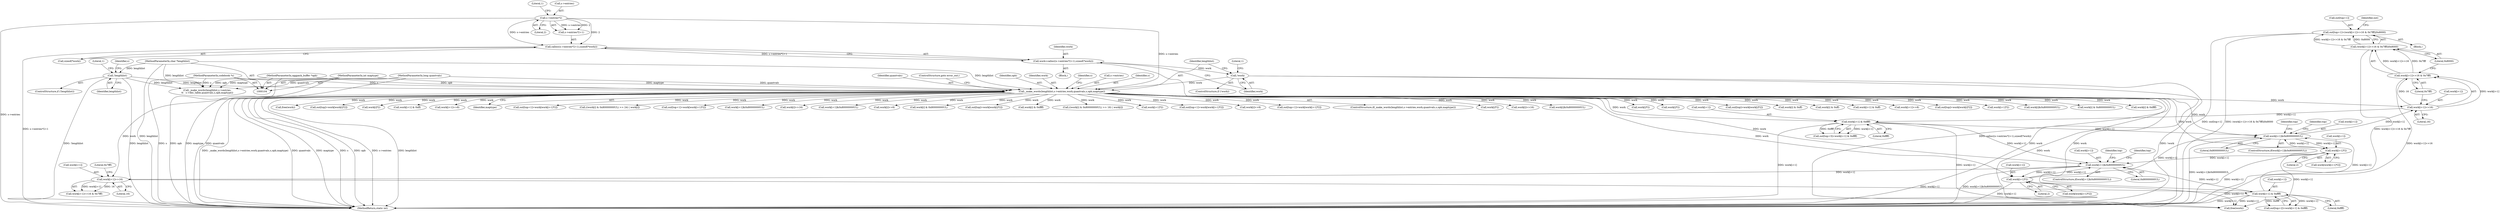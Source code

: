 digraph "1_Android_eeb4e45d5683f88488c083ecf142dc89bc3f0b47@array" {
"1000680" [label="(Call,out[top+1]=(work[i+1]>>16 & 0x7fff)|0x8000)"];
"1000686" [label="(Call,(work[i+1]>>16 & 0x7fff)|0x8000)"];
"1000687" [label="(Call,work[i+1]>>16 & 0x7fff)"];
"1000688" [label="(Call,work[i+1]>>16)"];
"1000656" [label="(Call,work[i+1]&0x80000000UL)"];
"1000747" [label="(Call,work[i+1]*2)"];
"1000210" [label="(Call,_make_words(lengthlist,s->entries,work,quantvals,s,opb,maptype))"];
"1000114" [label="(Call,!lengthlist)"];
"1000106" [label="(MethodParameterIn,char *lengthlist)"];
"1000195" [label="(Call,s->entries*2)"];
"1000205" [label="(Call,!work)"];
"1000191" [label="(Call,work=calloc((s->entries*2+1),sizeof(*work)))"];
"1000193" [label="(Call,calloc((s->entries*2+1),sizeof(*work)))"];
"1000107" [label="(MethodParameterIn,long quantvals)"];
"1000105" [label="(MethodParameterIn,codebook *s)"];
"1000108" [label="(MethodParameterIn,oggpack_buffer *opb)"];
"1000109" [label="(MethodParameterIn,int maptype)"];
"1000714" [label="(Call,work[i+1] & 0xffff)"];
"1000813" [label="(Call,work[i+1] & 0xffff)"];
"1000798" [label="(Call,work[i+1]>>16)"];
"1000768" [label="(Call,work[i+1]&0x80000000UL)"];
"1000844" [label="(Call,work[i+1]*2)"];
"1000224" [label="(Identifier,s)"];
"1000204" [label="(ControlStructure,if (!work))"];
"1000748" [label="(Call,work[i+1])"];
"1000438" [label="(Call,work[i]>>8)"];
"1000694" [label="(Literal,16)"];
"1000359" [label="(Call,work[i] & 0x80000000UL)"];
"1000544" [label="(Call,out[top]=work[work[i]*2])"];
"1000745" [label="(Call,work[work[i+1]*2])"];
"1000768" [label="(Call,work[i+1]&0x80000000UL)"];
"1000663" [label="(Block,)"];
"1000760" [label="(Call,work[i] & 0xffff)"];
"1000357" [label="(Call,((work[i] & 0x80000000UL) >> 16) | work[i])"];
"1000804" [label="(Literal,16)"];
"1000609" [label="(Call,work[i+1]*2)"];
"1000689" [label="(Call,work[i+1])"];
"1000805" [label="(Literal,0x7fff)"];
"1000739" [label="(Call,out[top+1]=work[work[i+1]*2])"];
"1000201" [label="(Call,sizeof(*work))"];
"1000747" [label="(Call,work[i+1]*2)"];
"1000497" [label="(Call,work[i]>>8)"];
"1000109" [label="(MethodParameterIn,int maptype)"];
"1000836" [label="(Call,out[top+1]=work[work[i+1]*2])"];
"1000199" [label="(Literal,2)"];
"1000819" [label="(Literal,0xffff)"];
"1000813" [label="(Call,work[i+1] & 0xffff)"];
"1000662" [label="(Literal,0x80000000UL)"];
"1000209" [label="(ControlStructure,if(_make_words(lengthlist,s->entries,work,quantvals,s,opb,maptype)))"];
"1000799" [label="(Call,work[i+1])"];
"1000596" [label="(Call,work[i]*2)"];
"1000732" [label="(Call,work[i]>>16)"];
"1000681" [label="(Call,out[top+1])"];
"1000194" [label="(Call,s->entries*2+1)"];
"1000649" [label="(Call,work[i]&0x80000000UL)"];
"1000769" [label="(Call,work[i+1])"];
"1000850" [label="(Literal,2)"];
"1000115" [label="(Identifier,lengthlist)"];
"1000212" [label="(Call,s->entries)"];
"1000191" [label="(Call,work=calloc((s->entries*2+1),sizeof(*work)))"];
"1000699" [label="(Identifier,out)"];
"1000105" [label="(MethodParameterIn,codebook *s)"];
"1000217" [label="(Identifier,s)"];
"1000550" [label="(Call,work[i]*2)"];
"1000715" [label="(Call,work[i+1])"];
"1000117" [label="(Literal,1)"];
"1000107" [label="(MethodParameterIn,long quantvals)"];
"1000831" [label="(Call,work[i]*2)"];
"1000774" [label="(Literal,0x80000000UL)"];
"1000656" [label="(Call,work[i+1]&0x80000000UL)"];
"1000216" [label="(Identifier,quantvals)"];
"1000779" [label="(Call,out[top]=work[work[i]*2])"];
"1000865" [label="(MethodReturn,static int)"];
"1000655" [label="(ControlStructure,if(work[i+1]&0x80000000UL))"];
"1000114" [label="(Call,!lengthlist)"];
"1000856" [label="(Call,free(work))"];
"1000777" [label="(Identifier,top)"];
"1000823" [label="(Identifier,top)"];
"1000200" [label="(Literal,1)"];
"1000525" [label="(Call,work[i] & 0xff)"];
"1000195" [label="(Call,s->entries*2)"];
"1000695" [label="(Literal,0x7fff)"];
"1000110" [label="(Block,)"];
"1000211" [label="(Identifier,lengthlist)"];
"1000814" [label="(Call,work[i+1])"];
"1000844" [label="(Call,work[i+1]*2)"];
"1000108" [label="(MethodParameterIn,oggpack_buffer *opb)"];
"1000687" [label="(Call,work[i+1]>>16 & 0x7fff)"];
"1000468" [label="(Call,work[i] & 0xff)"];
"1000121" [label="(Identifier,s)"];
"1000196" [label="(Call,s->entries)"];
"1000479" [label="(Call,work[i+1] & 0xff)"];
"1000149" [label="(Call,_make_words(lengthlist,s->entries,\n\t\t   s->dec_table,quantvals,s,opb,maptype))"];
"1000665" [label="(Identifier,top)"];
"1000767" [label="(ControlStructure,if(work[i+1]&0x80000000UL))"];
"1000563" [label="(Call,work[i+1]>>8)"];
"1000842" [label="(Call,work[work[i+1]*2])"];
"1000193" [label="(Call,calloc((s->entries*2+1),sizeof(*work)))"];
"1000590" [label="(Call,out[top]=work[work[i]*2])"];
"1000798" [label="(Call,work[i+1]>>16)"];
"1000512" [label="(Call,work[i+1]*2)"];
"1000414" [label="(Call,work[i]&0x80000000UL)"];
"1000753" [label="(Literal,2)"];
"1000192" [label="(Identifier,work)"];
"1000696" [label="(Literal,0x8000)"];
"1000321" [label="(Call,work[i] & 0x80000000UL)"];
"1000703" [label="(Call,work[i] & 0xffff)"];
"1000220" [label="(ControlStructure,goto error_out;)"];
"1000218" [label="(Identifier,opb)"];
"1000210" [label="(Call,_make_words(lengthlist,s->entries,work,quantvals,s,opb,maptype))"];
"1000724" [label="(Identifier,top)"];
"1000861" [label="(Call,free(work))"];
"1000714" [label="(Call,work[i+1] & 0xffff)"];
"1000807" [label="(Call,out[top+2]=work[i+1] & 0xffff)"];
"1000825" [label="(Call,out[top]=work[work[i]*2])"];
"1000785" [label="(Call,work[i]*2)"];
"1000708" [label="(Call,out[top+3]=work[i+1] & 0xffff)"];
"1000578" [label="(Call,work[i+1] & 0xff)"];
"1000686" [label="(Call,(work[i+1]>>16 & 0x7fff)|0x8000)"];
"1000453" [label="(Call,work[i+1]>>8)"];
"1000219" [label="(Identifier,maptype)"];
"1000205" [label="(Call,!work)"];
"1000601" [label="(Call,out[top+1]=work[work[i+1]*2])"];
"1000680" [label="(Call,out[top+1]=(work[i+1]>>16 & 0x7fff)|0x8000)"];
"1000845" [label="(Call,work[i+1])"];
"1000106" [label="(MethodParameterIn,char *lengthlist)"];
"1000215" [label="(Identifier,work)"];
"1000206" [label="(Identifier,work)"];
"1000319" [label="(Call,((work[i] & 0x80000000UL) >> 24) | work[i])"];
"1000113" [label="(ControlStructure,if (!lengthlist))"];
"1000504" [label="(Call,out[top+1]=work[work[i+1]*2])"];
"1000421" [label="(Call,work[i+1]&0x80000000UL)"];
"1000720" [label="(Literal,0xffff)"];
"1000673" [label="(Call,work[i]>>16)"];
"1000208" [label="(Literal,1)"];
"1000688" [label="(Call,work[i+1]>>16)"];
"1000657" [label="(Call,work[i+1])"];
"1000797" [label="(Call,work[i+1]>>16 & 0x7fff)"];
"1000533" [label="(Call,work[i+1]&0x80000000UL)"];
"1000680" -> "1000663"  [label="AST: "];
"1000680" -> "1000686"  [label="CFG: "];
"1000681" -> "1000680"  [label="AST: "];
"1000686" -> "1000680"  [label="AST: "];
"1000699" -> "1000680"  [label="CFG: "];
"1000680" -> "1000865"  [label="DDG: out[top+1]"];
"1000680" -> "1000865"  [label="DDG: (work[i+1]>>16 & 0x7fff)|0x8000"];
"1000686" -> "1000680"  [label="DDG: work[i+1]>>16 & 0x7fff"];
"1000686" -> "1000680"  [label="DDG: 0x8000"];
"1000686" -> "1000696"  [label="CFG: "];
"1000687" -> "1000686"  [label="AST: "];
"1000696" -> "1000686"  [label="AST: "];
"1000686" -> "1000865"  [label="DDG: work[i+1]>>16 & 0x7fff"];
"1000687" -> "1000686"  [label="DDG: work[i+1]>>16"];
"1000687" -> "1000686"  [label="DDG: 0x7fff"];
"1000687" -> "1000695"  [label="CFG: "];
"1000688" -> "1000687"  [label="AST: "];
"1000695" -> "1000687"  [label="AST: "];
"1000696" -> "1000687"  [label="CFG: "];
"1000687" -> "1000865"  [label="DDG: work[i+1]>>16"];
"1000688" -> "1000687"  [label="DDG: work[i+1]"];
"1000688" -> "1000687"  [label="DDG: 16"];
"1000688" -> "1000694"  [label="CFG: "];
"1000689" -> "1000688"  [label="AST: "];
"1000694" -> "1000688"  [label="AST: "];
"1000695" -> "1000688"  [label="CFG: "];
"1000656" -> "1000688"  [label="DDG: work[i+1]"];
"1000210" -> "1000688"  [label="DDG: work"];
"1000688" -> "1000714"  [label="DDG: work[i+1]"];
"1000656" -> "1000655"  [label="AST: "];
"1000656" -> "1000662"  [label="CFG: "];
"1000657" -> "1000656"  [label="AST: "];
"1000662" -> "1000656"  [label="AST: "];
"1000665" -> "1000656"  [label="CFG: "];
"1000724" -> "1000656"  [label="CFG: "];
"1000656" -> "1000865"  [label="DDG: work[i+1]&0x80000000UL"];
"1000747" -> "1000656"  [label="DDG: work[i+1]"];
"1000714" -> "1000656"  [label="DDG: work[i+1]"];
"1000813" -> "1000656"  [label="DDG: work[i+1]"];
"1000210" -> "1000656"  [label="DDG: work"];
"1000844" -> "1000656"  [label="DDG: work[i+1]"];
"1000656" -> "1000747"  [label="DDG: work[i+1]"];
"1000747" -> "1000745"  [label="AST: "];
"1000747" -> "1000753"  [label="CFG: "];
"1000748" -> "1000747"  [label="AST: "];
"1000753" -> "1000747"  [label="AST: "];
"1000745" -> "1000747"  [label="CFG: "];
"1000747" -> "1000865"  [label="DDG: work[i+1]"];
"1000210" -> "1000747"  [label="DDG: work"];
"1000747" -> "1000768"  [label="DDG: work[i+1]"];
"1000747" -> "1000856"  [label="DDG: work[i+1]"];
"1000210" -> "1000209"  [label="AST: "];
"1000210" -> "1000219"  [label="CFG: "];
"1000211" -> "1000210"  [label="AST: "];
"1000212" -> "1000210"  [label="AST: "];
"1000215" -> "1000210"  [label="AST: "];
"1000216" -> "1000210"  [label="AST: "];
"1000217" -> "1000210"  [label="AST: "];
"1000218" -> "1000210"  [label="AST: "];
"1000219" -> "1000210"  [label="AST: "];
"1000220" -> "1000210"  [label="CFG: "];
"1000224" -> "1000210"  [label="CFG: "];
"1000210" -> "1000865"  [label="DDG: _make_words(lengthlist,s->entries,work,quantvals,s,opb,maptype)"];
"1000210" -> "1000865"  [label="DDG: quantvals"];
"1000210" -> "1000865"  [label="DDG: maptype"];
"1000210" -> "1000865"  [label="DDG: s"];
"1000210" -> "1000865"  [label="DDG: opb"];
"1000210" -> "1000865"  [label="DDG: s->entries"];
"1000210" -> "1000865"  [label="DDG: lengthlist"];
"1000114" -> "1000210"  [label="DDG: lengthlist"];
"1000106" -> "1000210"  [label="DDG: lengthlist"];
"1000195" -> "1000210"  [label="DDG: s->entries"];
"1000205" -> "1000210"  [label="DDG: work"];
"1000107" -> "1000210"  [label="DDG: quantvals"];
"1000105" -> "1000210"  [label="DDG: s"];
"1000108" -> "1000210"  [label="DDG: opb"];
"1000109" -> "1000210"  [label="DDG: maptype"];
"1000210" -> "1000321"  [label="DDG: work"];
"1000210" -> "1000319"  [label="DDG: work"];
"1000210" -> "1000359"  [label="DDG: work"];
"1000210" -> "1000357"  [label="DDG: work"];
"1000210" -> "1000414"  [label="DDG: work"];
"1000210" -> "1000421"  [label="DDG: work"];
"1000210" -> "1000438"  [label="DDG: work"];
"1000210" -> "1000453"  [label="DDG: work"];
"1000210" -> "1000468"  [label="DDG: work"];
"1000210" -> "1000479"  [label="DDG: work"];
"1000210" -> "1000497"  [label="DDG: work"];
"1000210" -> "1000504"  [label="DDG: work"];
"1000210" -> "1000512"  [label="DDG: work"];
"1000210" -> "1000525"  [label="DDG: work"];
"1000210" -> "1000533"  [label="DDG: work"];
"1000210" -> "1000544"  [label="DDG: work"];
"1000210" -> "1000550"  [label="DDG: work"];
"1000210" -> "1000563"  [label="DDG: work"];
"1000210" -> "1000578"  [label="DDG: work"];
"1000210" -> "1000590"  [label="DDG: work"];
"1000210" -> "1000596"  [label="DDG: work"];
"1000210" -> "1000601"  [label="DDG: work"];
"1000210" -> "1000609"  [label="DDG: work"];
"1000210" -> "1000649"  [label="DDG: work"];
"1000210" -> "1000673"  [label="DDG: work"];
"1000210" -> "1000703"  [label="DDG: work"];
"1000210" -> "1000714"  [label="DDG: work"];
"1000210" -> "1000732"  [label="DDG: work"];
"1000210" -> "1000739"  [label="DDG: work"];
"1000210" -> "1000760"  [label="DDG: work"];
"1000210" -> "1000768"  [label="DDG: work"];
"1000210" -> "1000779"  [label="DDG: work"];
"1000210" -> "1000785"  [label="DDG: work"];
"1000210" -> "1000798"  [label="DDG: work"];
"1000210" -> "1000813"  [label="DDG: work"];
"1000210" -> "1000825"  [label="DDG: work"];
"1000210" -> "1000831"  [label="DDG: work"];
"1000210" -> "1000836"  [label="DDG: work"];
"1000210" -> "1000844"  [label="DDG: work"];
"1000210" -> "1000856"  [label="DDG: work"];
"1000210" -> "1000861"  [label="DDG: work"];
"1000114" -> "1000113"  [label="AST: "];
"1000114" -> "1000115"  [label="CFG: "];
"1000115" -> "1000114"  [label="AST: "];
"1000117" -> "1000114"  [label="CFG: "];
"1000121" -> "1000114"  [label="CFG: "];
"1000114" -> "1000865"  [label="DDG: !lengthlist"];
"1000114" -> "1000865"  [label="DDG: lengthlist"];
"1000106" -> "1000114"  [label="DDG: lengthlist"];
"1000114" -> "1000149"  [label="DDG: lengthlist"];
"1000106" -> "1000104"  [label="AST: "];
"1000106" -> "1000865"  [label="DDG: lengthlist"];
"1000106" -> "1000149"  [label="DDG: lengthlist"];
"1000195" -> "1000194"  [label="AST: "];
"1000195" -> "1000199"  [label="CFG: "];
"1000196" -> "1000195"  [label="AST: "];
"1000199" -> "1000195"  [label="AST: "];
"1000200" -> "1000195"  [label="CFG: "];
"1000195" -> "1000865"  [label="DDG: s->entries"];
"1000195" -> "1000193"  [label="DDG: s->entries"];
"1000195" -> "1000193"  [label="DDG: 2"];
"1000195" -> "1000194"  [label="DDG: s->entries"];
"1000195" -> "1000194"  [label="DDG: 2"];
"1000205" -> "1000204"  [label="AST: "];
"1000205" -> "1000206"  [label="CFG: "];
"1000206" -> "1000205"  [label="AST: "];
"1000208" -> "1000205"  [label="CFG: "];
"1000211" -> "1000205"  [label="CFG: "];
"1000205" -> "1000865"  [label="DDG: work"];
"1000205" -> "1000865"  [label="DDG: !work"];
"1000191" -> "1000205"  [label="DDG: work"];
"1000191" -> "1000110"  [label="AST: "];
"1000191" -> "1000193"  [label="CFG: "];
"1000192" -> "1000191"  [label="AST: "];
"1000193" -> "1000191"  [label="AST: "];
"1000206" -> "1000191"  [label="CFG: "];
"1000191" -> "1000865"  [label="DDG: calloc((s->entries*2+1),sizeof(*work))"];
"1000193" -> "1000191"  [label="DDG: s->entries*2+1"];
"1000193" -> "1000201"  [label="CFG: "];
"1000194" -> "1000193"  [label="AST: "];
"1000201" -> "1000193"  [label="AST: "];
"1000193" -> "1000865"  [label="DDG: s->entries*2+1"];
"1000107" -> "1000104"  [label="AST: "];
"1000107" -> "1000865"  [label="DDG: quantvals"];
"1000107" -> "1000149"  [label="DDG: quantvals"];
"1000105" -> "1000104"  [label="AST: "];
"1000105" -> "1000865"  [label="DDG: s"];
"1000105" -> "1000149"  [label="DDG: s"];
"1000108" -> "1000104"  [label="AST: "];
"1000108" -> "1000865"  [label="DDG: opb"];
"1000108" -> "1000149"  [label="DDG: opb"];
"1000109" -> "1000104"  [label="AST: "];
"1000109" -> "1000865"  [label="DDG: maptype"];
"1000109" -> "1000149"  [label="DDG: maptype"];
"1000714" -> "1000708"  [label="AST: "];
"1000714" -> "1000720"  [label="CFG: "];
"1000715" -> "1000714"  [label="AST: "];
"1000720" -> "1000714"  [label="AST: "];
"1000708" -> "1000714"  [label="CFG: "];
"1000714" -> "1000865"  [label="DDG: work[i+1]"];
"1000714" -> "1000708"  [label="DDG: work[i+1]"];
"1000714" -> "1000708"  [label="DDG: 0xffff"];
"1000714" -> "1000768"  [label="DDG: work[i+1]"];
"1000714" -> "1000856"  [label="DDG: work[i+1]"];
"1000813" -> "1000807"  [label="AST: "];
"1000813" -> "1000819"  [label="CFG: "];
"1000814" -> "1000813"  [label="AST: "];
"1000819" -> "1000813"  [label="AST: "];
"1000807" -> "1000813"  [label="CFG: "];
"1000813" -> "1000865"  [label="DDG: work[i+1]"];
"1000813" -> "1000768"  [label="DDG: work[i+1]"];
"1000813" -> "1000807"  [label="DDG: work[i+1]"];
"1000813" -> "1000807"  [label="DDG: 0xffff"];
"1000798" -> "1000813"  [label="DDG: work[i+1]"];
"1000813" -> "1000856"  [label="DDG: work[i+1]"];
"1000798" -> "1000797"  [label="AST: "];
"1000798" -> "1000804"  [label="CFG: "];
"1000799" -> "1000798"  [label="AST: "];
"1000804" -> "1000798"  [label="AST: "];
"1000805" -> "1000798"  [label="CFG: "];
"1000798" -> "1000797"  [label="DDG: work[i+1]"];
"1000798" -> "1000797"  [label="DDG: 16"];
"1000768" -> "1000798"  [label="DDG: work[i+1]"];
"1000768" -> "1000767"  [label="AST: "];
"1000768" -> "1000774"  [label="CFG: "];
"1000769" -> "1000768"  [label="AST: "];
"1000774" -> "1000768"  [label="AST: "];
"1000777" -> "1000768"  [label="CFG: "];
"1000823" -> "1000768"  [label="CFG: "];
"1000768" -> "1000865"  [label="DDG: work[i+1]&0x80000000UL"];
"1000844" -> "1000768"  [label="DDG: work[i+1]"];
"1000768" -> "1000844"  [label="DDG: work[i+1]"];
"1000844" -> "1000842"  [label="AST: "];
"1000844" -> "1000850"  [label="CFG: "];
"1000845" -> "1000844"  [label="AST: "];
"1000850" -> "1000844"  [label="AST: "];
"1000842" -> "1000844"  [label="CFG: "];
"1000844" -> "1000865"  [label="DDG: work[i+1]"];
"1000844" -> "1000856"  [label="DDG: work[i+1]"];
}
